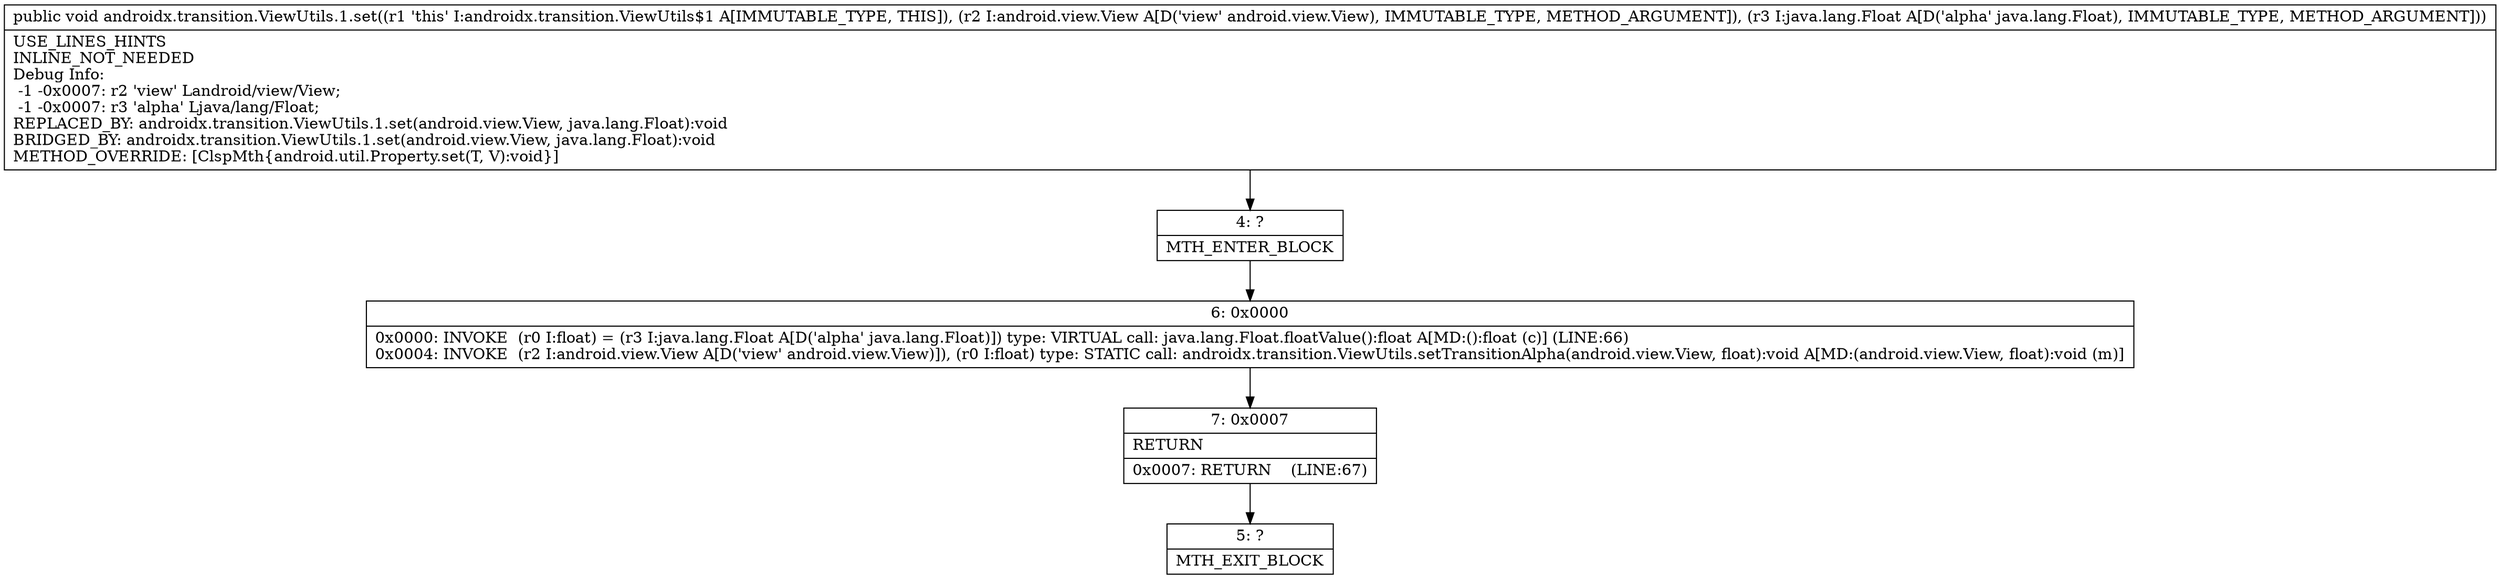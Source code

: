 digraph "CFG forandroidx.transition.ViewUtils.1.set(Landroid\/view\/View;Ljava\/lang\/Float;)V" {
Node_4 [shape=record,label="{4\:\ ?|MTH_ENTER_BLOCK\l}"];
Node_6 [shape=record,label="{6\:\ 0x0000|0x0000: INVOKE  (r0 I:float) = (r3 I:java.lang.Float A[D('alpha' java.lang.Float)]) type: VIRTUAL call: java.lang.Float.floatValue():float A[MD:():float (c)] (LINE:66)\l0x0004: INVOKE  (r2 I:android.view.View A[D('view' android.view.View)]), (r0 I:float) type: STATIC call: androidx.transition.ViewUtils.setTransitionAlpha(android.view.View, float):void A[MD:(android.view.View, float):void (m)]\l}"];
Node_7 [shape=record,label="{7\:\ 0x0007|RETURN\l|0x0007: RETURN    (LINE:67)\l}"];
Node_5 [shape=record,label="{5\:\ ?|MTH_EXIT_BLOCK\l}"];
MethodNode[shape=record,label="{public void androidx.transition.ViewUtils.1.set((r1 'this' I:androidx.transition.ViewUtils$1 A[IMMUTABLE_TYPE, THIS]), (r2 I:android.view.View A[D('view' android.view.View), IMMUTABLE_TYPE, METHOD_ARGUMENT]), (r3 I:java.lang.Float A[D('alpha' java.lang.Float), IMMUTABLE_TYPE, METHOD_ARGUMENT]))  | USE_LINES_HINTS\lINLINE_NOT_NEEDED\lDebug Info:\l  \-1 \-0x0007: r2 'view' Landroid\/view\/View;\l  \-1 \-0x0007: r3 'alpha' Ljava\/lang\/Float;\lREPLACED_BY: androidx.transition.ViewUtils.1.set(android.view.View, java.lang.Float):void\lBRIDGED_BY: androidx.transition.ViewUtils.1.set(android.view.View, java.lang.Float):void\lMETHOD_OVERRIDE: [ClspMth\{android.util.Property.set(T, V):void\}]\l}"];
MethodNode -> Node_4;Node_4 -> Node_6;
Node_6 -> Node_7;
Node_7 -> Node_5;
}

